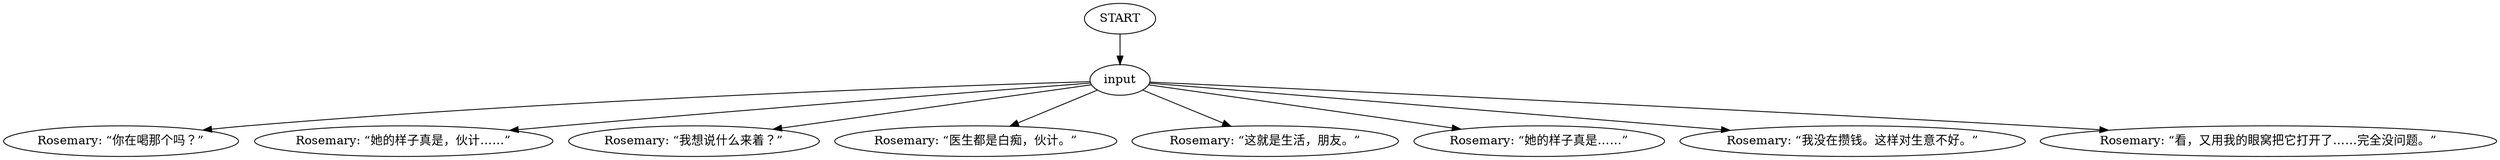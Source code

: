 # VILLAGE / ROSEMARY barks
# Stuff Rosemary says.
# ==================================================
digraph G {
	  0 [label="START"];
	  1 [label="input"];
	  2 [label="Rosemary: “你在喝那个吗？”"];
	  3 [label="Rosemary: “她的样子真是，伙计……”"];
	  4 [label="Rosemary: “我想说什么来着？”"];
	  5 [label="Rosemary: “医生都是白痴，伙计。”"];
	  6 [label="Rosemary: “这就是生活，朋友。”"];
	  7 [label="Rosemary: “她的样子真是……”"];
	  9 [label="Rosemary: “我没在攒钱。这样对生意不好。”"];
	  10 [label="Rosemary: “看，又用我的眼窝把它打开了……完全没问题。”"];
	  0 -> 1
	  1 -> 2
	  1 -> 3
	  1 -> 4
	  1 -> 5
	  1 -> 6
	  1 -> 7
	  1 -> 9
	  1 -> 10
}

